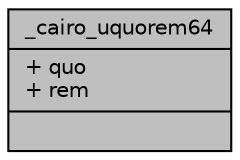 digraph "_cairo_uquorem64"
{
  edge [fontname="Helvetica",fontsize="10",labelfontname="Helvetica",labelfontsize="10"];
  node [fontname="Helvetica",fontsize="10",shape=record];
  Node1 [label="{_cairo_uquorem64\n|+ quo\l+ rem\l|}",height=0.2,width=0.4,color="black", fillcolor="grey75", style="filled", fontcolor="black"];
}
